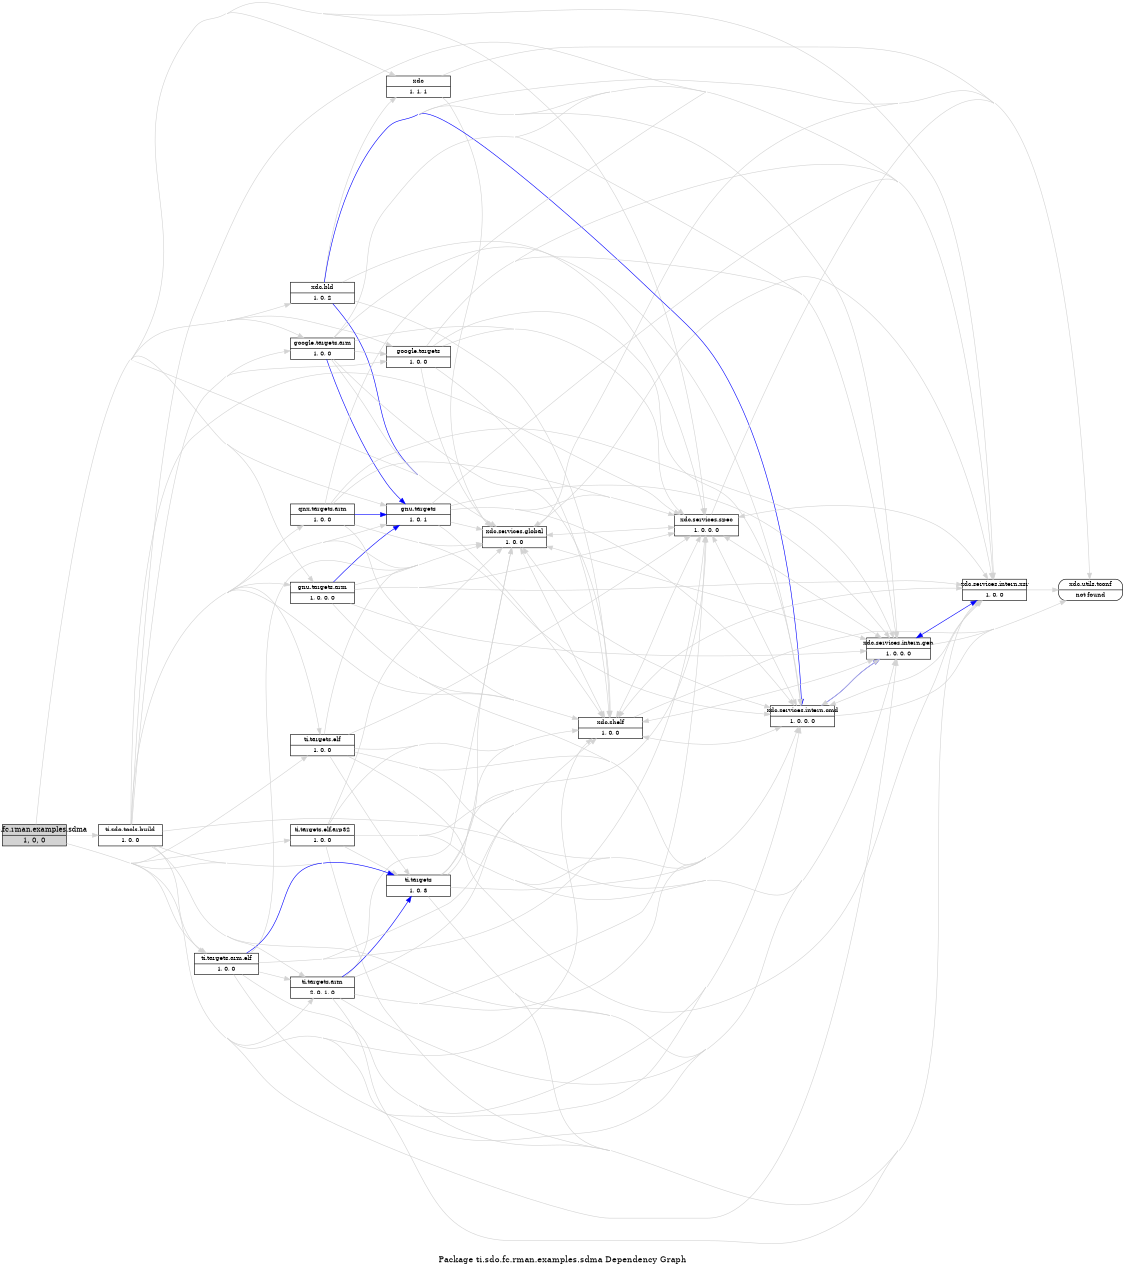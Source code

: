 digraph dependencies {
    label="\nPackage ti.sdo.fc.rman.examples.sdma Dependency Graph";
    size="7.5,10";
    rankdir=LR;
    ranksep=".75";
    concentrate="true";
    node [fixedsize=true, width=1.5, style=filled, color=black];
    node [font=Helvetica, fontsize=12, fillcolor=lightgrey];
    ti_sdo_fc_rman_examples_sdma [shape=record,label="ti.sdo.fc.rman.examples.sdma|1, 0, 0", URL="package.rel.xml"];
    node [fontsize=10, fillcolor=white];

    edge [style=solid, color=blue]

    edge [style=solid, color=lightgrey]
    xdc [shape=record,label="xdc|1, 1, 1", URL="../../../../../../../../../../../../../rtree/install/trees/products/xdcprod/xdcprod-p43/product/Linux/xdctools_3_23_01_43/packages/xdc/package/package.rel.svg"];
    ti_sdo_fc_rman_examples_sdma -> xdc;
    xdc_services_global [shape=record,label="xdc.services.global|1, 0, 0", URL="../../../../../../../../../../../../../rtree/install/trees/products/xdcprod/xdcprod-p43/product/Linux/xdctools_3_23_01_43/packages/xdc/services/global/package/package.rel.svg"];
    ti_sdo_fc_rman_examples_sdma -> xdc_services_global;
    xdc_bld [shape=record,label="xdc.bld|1, 0, 2", URL="../../../../../../../../../../../../../rtree/install/trees/products/xdcprod/xdcprod-p43/product/Linux/xdctools_3_23_01_43/packages/xdc/bld/package/package.rel.svg"];
    ti_sdo_fc_rman_examples_sdma -> xdc_bld;
    ti_targets [shape=record,label="ti.targets|1, 0, 3", URL="../../../../../../../../../../../../../rtree/install/trees/products/xdcprod/xdcprod-p43/product/Linux/xdctools_3_23_01_43/packages/ti/targets/package/package.rel.svg"];
    ti_sdo_fc_rman_examples_sdma -> ti_targets;
    ti_targets_elf [shape=record,label="ti.targets.elf|1, 0, 0", URL="../../../../../../../../../../../../../rtree/install/trees/products/xdcprod/xdcprod-p43/product/Linux/xdctools_3_23_01_43/packages/ti/targets/elf/package/package.rel.svg"];
    ti_sdo_fc_rman_examples_sdma -> ti_targets_elf;
    ti_targets_elf_arp32 [shape=record,label="ti.targets.elf.arp32|1, 0, 0", URL="../../../../../../../../../../../../../rtree/install/trees/products/xdcprod/xdcprod-p43/product/Linux/xdctools_3_23_01_43/packages/ti/targets/elf/arp32/package/package.rel.svg"];
    ti_sdo_fc_rman_examples_sdma -> ti_targets_elf_arp32;
    gnu_targets [shape=record,label="gnu.targets|1, 0, 1", URL="../../../../../../../../../../../../../rtree/install/trees/products/xdcprod/xdcprod-p43/product/Linux/xdctools_3_23_01_43/packages/gnu/targets/package/package.rel.svg"];
    ti_sdo_fc_rman_examples_sdma -> gnu_targets;
    gnu_targets_arm [shape=record,label="gnu.targets.arm|1, 0, 0, 0", URL="../../../../../../../../../../../../../rtree/install/trees/products/xdcprod/xdcprod-p43/product/Linux/xdctools_3_23_01_43/packages/gnu/targets/arm/package/package.rel.svg"];
    ti_sdo_fc_rman_examples_sdma -> gnu_targets_arm;
    google_targets [shape=record,label="google.targets|1, 0, 0", URL="../../../../../../../../../../../../../rtree/install/trees/products/xdcprod/xdcprod-p43/product/Linux/xdctools_3_23_01_43/packages/google/targets/package/package.rel.svg"];
    ti_sdo_fc_rman_examples_sdma -> google_targets;
    google_targets_arm [shape=record,label="google.targets.arm|1, 0, 0", URL="../../../../../../../../../../../../../rtree/install/trees/products/xdcprod/xdcprod-p43/product/Linux/xdctools_3_23_01_43/packages/google/targets/arm/package/package.rel.svg"];
    ti_sdo_fc_rman_examples_sdma -> google_targets_arm;
    ti_targets_arm [shape=record,label="ti.targets.arm|2, 0, 1, 0", URL="../../../../../../../../../../../../../rtree/install/trees/products/xdcprod/xdcprod-p43/product/Linux/xdctools_3_23_01_43/packages/ti/targets/arm/package/package.rel.svg"];
    ti_sdo_fc_rman_examples_sdma -> ti_targets_arm;
    ti_targets_arm_elf [shape=record,label="ti.targets.arm.elf|1, 0, 0", URL="../../../../../../../../../../../../../rtree/install/trees/products/xdcprod/xdcprod-p43/product/Linux/xdctools_3_23_01_43/packages/ti/targets/arm/elf/package/package.rel.svg"];
    ti_sdo_fc_rman_examples_sdma -> ti_targets_arm_elf;
    ti_sdo_tools_build [shape=record,label="ti.sdo.tools.build|1, 0, 0", URL="../../../../../../../../../../osal/osal-e09/exports/osal_1_22_01_09/packages/ti/sdo/tools/build/package/package.rel.svg"];
    ti_sdo_fc_rman_examples_sdma -> ti_sdo_tools_build;
    xdc_shelf [shape=record,label="xdc.shelf|1, 0, 0", URL="../../../../../../../../../../../../../rtree/install/trees/products/xdcprod/xdcprod-p43/product/Linux/xdctools_3_23_01_43/packages/xdc/shelf/package/package.rel.svg"];
    ti_sdo_fc_rman_examples_sdma -> xdc_shelf;
    xdc_services_spec [shape=record,label="xdc.services.spec|1, 0, 0, 0", URL="../../../../../../../../../../../../../rtree/install/trees/products/xdcprod/xdcprod-p43/product/Linux/xdctools_3_23_01_43/packages/xdc/services/spec/package/package.rel.svg"];
    ti_sdo_fc_rman_examples_sdma -> xdc_services_spec;
    xdc_services_intern_xsr [shape=record,label="xdc.services.intern.xsr|1, 0, 0", URL="../../../../../../../../../../../../../rtree/install/trees/products/xdcprod/xdcprod-p43/product/Linux/xdctools_3_23_01_43/packages/xdc/services/intern/xsr/package/package.rel.svg"];
    ti_sdo_fc_rman_examples_sdma -> xdc_services_intern_xsr;
    xdc_services_intern_gen [shape=record,label="xdc.services.intern.gen|1, 0, 0, 0", URL="../../../../../../../../../../../../../rtree/install/trees/products/xdcprod/xdcprod-p43/product/Linux/xdctools_3_23_01_43/packages/xdc/services/intern/gen/package/package.rel.svg"];
    ti_sdo_fc_rman_examples_sdma -> xdc_services_intern_gen;
    xdc_services_intern_cmd [shape=record,label="xdc.services.intern.cmd|1, 0, 0, 0", URL="../../../../../../../../../../../../../rtree/install/trees/products/xdcprod/xdcprod-p43/product/Linux/xdctools_3_23_01_43/packages/xdc/services/intern/cmd/package/package.rel.svg"];
    ti_sdo_fc_rman_examples_sdma -> xdc_services_intern_cmd;

    edge [style=solid, color=blue]
    xdc_services_intern_cmd -> xdc_shelf;
    xdc_services_intern_cmd -> xdc_services_spec;
    xdc_services_intern_cmd -> xdc_services_global;
    xdc_services_intern_cmd -> xdc_services_intern_gen;

    edge [style=solid, color=lightgrey]
    xdc_utils_tconf [shape=record,label="xdc.utils.tconf|not found"style=rounded, ];
    xdc_services_intern_cmd -> xdc_utils_tconf;
    xdc_services_intern_cmd -> xdc_services_global;
    xdc_services_intern_cmd -> xdc_services_intern_gen;
    xdc_services_intern_cmd -> xdc_services_spec;
    xdc_services_intern_cmd -> xdc_services_intern_xsr;
    xdc_services_intern_cmd -> xdc_shelf;

    edge [style=solid, color=blue]

    edge [style=solid, color=lightgrey]

    edge [style=solid, color=blue]
    xdc_services_intern_gen -> xdc_shelf;
    xdc_services_intern_gen -> xdc_services_spec;
    xdc_services_intern_gen -> xdc_services_global;
    xdc_services_intern_gen -> xdc_services_intern_xsr;

    edge [style=solid, color=lightgrey]
    xdc_services_intern_gen -> xdc_utils_tconf;
    xdc_services_intern_gen -> xdc_services_global;
    xdc_services_intern_gen -> xdc_services_spec;
    xdc_services_intern_gen -> xdc_services_intern_xsr;
    xdc_services_intern_gen -> xdc_shelf;
    xdc_services_intern_gen -> xdc_services_intern_cmd;

    edge [style=solid, color=blue]
    xdc_services_intern_xsr -> xdc_services_global;

    edge [style=solid, color=lightgrey]
    xdc_services_intern_xsr -> xdc_utils_tconf;
    xdc_services_intern_xsr -> xdc_services_global;
    xdc_services_intern_xsr -> xdc_services_intern_gen;
    xdc_services_intern_xsr -> xdc_services_spec;
    xdc_services_intern_xsr -> xdc_shelf;
    xdc_services_intern_xsr -> xdc_services_intern_cmd;

    edge [style=solid, color=blue]
    xdc_services_spec -> xdc_shelf;

    edge [style=solid, color=lightgrey]
    xdc_services_spec -> xdc_utils_tconf;
    xdc_services_spec -> xdc_services_global;
    xdc_services_spec -> xdc_services_intern_gen;
    xdc_services_spec -> xdc_services_intern_xsr;
    xdc_services_spec -> xdc_shelf;
    xdc_services_spec -> xdc_services_intern_cmd;

    edge [style=solid, color=blue]

    edge [style=solid, color=lightgrey]
    xdc_shelf -> xdc_utils_tconf;
    xdc_shelf -> xdc_services_global;
    xdc_shelf -> xdc_services_intern_gen;
    xdc_shelf -> xdc_services_spec;
    xdc_shelf -> xdc_services_intern_xsr;
    xdc_shelf -> xdc_services_intern_cmd;

    edge [style=solid, color=blue]

    edge [style=solid, color=lightgrey]
    ti_sdo_tools_build -> xdc_services_global;
    ti_sdo_tools_build -> ti_targets;
    ti_sdo_tools_build -> ti_targets_elf;
    ti_sdo_tools_build -> ti_targets_arm;
    ti_sdo_tools_build -> ti_targets_arm_elf;
    ti_sdo_tools_build -> gnu_targets;
    ti_sdo_tools_build -> gnu_targets_arm;
    qnx_targets_arm [shape=record,label="qnx.targets.arm|1, 0, 0", URL="../../../../../../../../../../../../../rtree/install/trees/products/xdcprod/xdcprod-p43/product/Linux/xdctools_3_23_01_43/packages/qnx/targets/arm/package/package.rel.svg"];
    ti_sdo_tools_build -> qnx_targets_arm;
    ti_sdo_tools_build -> google_targets;
    ti_sdo_tools_build -> google_targets_arm;
    ti_sdo_tools_build -> xdc_shelf;
    ti_sdo_tools_build -> xdc_services_spec;
    ti_sdo_tools_build -> xdc_services_intern_xsr;
    ti_sdo_tools_build -> xdc_services_intern_gen;
    ti_sdo_tools_build -> xdc_services_intern_cmd;

    edge [style=solid, color=blue]
    qnx_targets_arm -> gnu_targets;

    edge [style=solid, color=lightgrey]
    qnx_targets_arm -> xdc_services_global;
    qnx_targets_arm -> xdc_shelf;
    qnx_targets_arm -> xdc_services_intern_gen;
    qnx_targets_arm -> xdc_services_intern_xsr;
    qnx_targets_arm -> xdc_services_spec;
    qnx_targets_arm -> xdc_services_intern_cmd;

    edge [style=solid, color=blue]
    ti_targets_arm_elf -> ti_targets;

    edge [style=solid, color=lightgrey]
    ti_targets_arm_elf -> xdc_services_global;
    ti_targets_arm_elf -> ti_targets;
    ti_targets_arm_elf -> ti_targets_arm;
    ti_targets_arm_elf -> xdc_shelf;
    ti_targets_arm_elf -> xdc_services_intern_gen;
    ti_targets_arm_elf -> xdc_services_intern_xsr;
    ti_targets_arm_elf -> xdc_services_spec;
    ti_targets_arm_elf -> xdc_services_intern_cmd;

    edge [style=solid, color=blue]
    ti_targets_arm -> ti_targets;

    edge [style=solid, color=lightgrey]
    ti_targets_arm -> xdc_services_global;
    ti_targets_arm -> ti_targets;
    ti_targets_arm -> xdc_shelf;
    ti_targets_arm -> xdc_services_intern_gen;
    ti_targets_arm -> xdc_services_intern_xsr;
    ti_targets_arm -> xdc_services_spec;
    ti_targets_arm -> xdc_services_intern_cmd;

    edge [style=solid, color=blue]
    google_targets_arm -> gnu_targets;

    edge [style=solid, color=lightgrey]
    google_targets_arm -> xdc_services_global;
    google_targets_arm -> google_targets;
    google_targets_arm -> xdc_shelf;
    google_targets_arm -> xdc_services_intern_gen;
    google_targets_arm -> xdc_services_intern_xsr;
    google_targets_arm -> xdc_services_spec;
    google_targets_arm -> xdc_services_intern_cmd;

    edge [style=solid, color=blue]

    edge [style=solid, color=lightgrey]
    google_targets -> xdc_services_global;
    google_targets -> xdc_shelf;
    google_targets -> xdc_services_intern_gen;
    google_targets -> xdc_services_intern_xsr;
    google_targets -> xdc_services_spec;
    google_targets -> xdc_services_intern_cmd;

    edge [style=solid, color=blue]
    gnu_targets_arm -> gnu_targets;

    edge [style=solid, color=lightgrey]
    gnu_targets_arm -> xdc_services_global;
    gnu_targets_arm -> gnu_targets;
    gnu_targets_arm -> xdc_shelf;
    gnu_targets_arm -> xdc_services_intern_gen;
    gnu_targets_arm -> xdc_services_intern_xsr;
    gnu_targets_arm -> xdc_services_spec;
    gnu_targets_arm -> xdc_services_intern_cmd;

    edge [style=solid, color=blue]

    edge [style=solid, color=lightgrey]
    gnu_targets -> xdc_services_global;
    gnu_targets -> xdc_shelf;
    gnu_targets -> xdc_services_intern_gen;
    gnu_targets -> xdc_services_intern_xsr;
    gnu_targets -> xdc_services_spec;
    gnu_targets -> xdc_services_intern_cmd;

    edge [style=solid, color=blue]

    edge [style=solid, color=lightgrey]
    ti_targets_elf_arp32 -> xdc_services_global;
    ti_targets_elf_arp32 -> ti_targets;
    ti_targets_elf_arp32 -> xdc_shelf;
    ti_targets_elf_arp32 -> xdc_services_intern_gen;
    ti_targets_elf_arp32 -> xdc_services_intern_xsr;
    ti_targets_elf_arp32 -> xdc_services_spec;
    ti_targets_elf_arp32 -> xdc_services_intern_cmd;

    edge [style=solid, color=blue]

    edge [style=solid, color=lightgrey]
    ti_targets_elf -> xdc_services_global;
    ti_targets_elf -> ti_targets;
    ti_targets_elf -> xdc_shelf;
    ti_targets_elf -> xdc_services_intern_gen;
    ti_targets_elf -> xdc_services_intern_xsr;
    ti_targets_elf -> xdc_services_spec;
    ti_targets_elf -> xdc_services_intern_cmd;

    edge [style=solid, color=blue]

    edge [style=solid, color=lightgrey]
    ti_targets -> xdc_services_global;
    ti_targets -> xdc_shelf;
    ti_targets -> xdc_services_intern_gen;
    ti_targets -> xdc_services_intern_xsr;
    ti_targets -> xdc_services_spec;
    ti_targets -> xdc_services_intern_cmd;

    edge [style=solid, color=blue]
    xdc_bld -> xdc_services_global;
    xdc_bld -> xdc_services_intern_cmd;

    edge [style=solid, color=lightgrey]
    xdc_bld -> xdc_utils_tconf;
    xdc_bld -> xdc;
    xdc_bld -> xdc_services_global;
    xdc_bld -> xdc_services_intern_gen;
    xdc_bld -> xdc_services_spec;
    xdc_bld -> xdc_services_intern_xsr;
    xdc_bld -> xdc_shelf;
    xdc_bld -> xdc_services_intern_cmd;

    edge [style=solid, color=blue]

    edge [style=solid, color=lightgrey]
    xdc_services_global -> xdc_utils_tconf;
    xdc_services_global -> xdc_services_intern_gen;
    xdc_services_global -> xdc_services_spec;
    xdc_services_global -> xdc_services_intern_xsr;
    xdc_services_global -> xdc_shelf;
    xdc_services_global -> xdc_services_intern_cmd;

    edge [style=solid, color=blue]

    edge [style=solid, color=lightgrey]
    xdc -> xdc_utils_tconf;
    xdc -> xdc_services_global;
}
